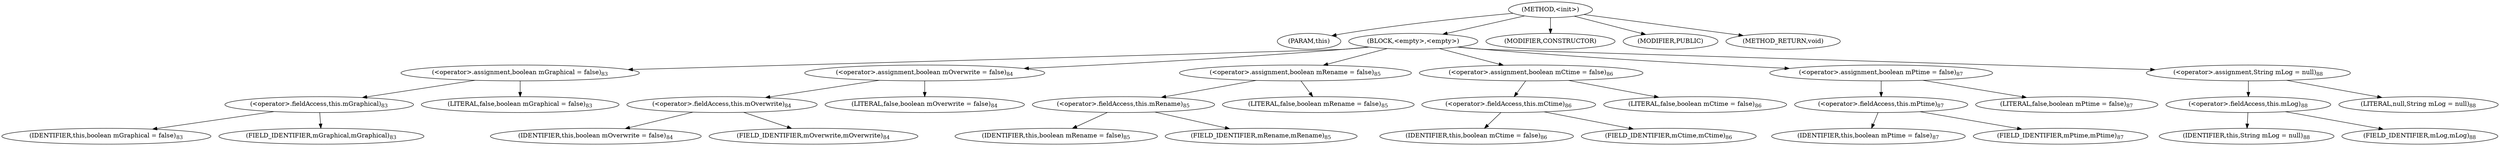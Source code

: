 digraph "&lt;init&gt;" {  
"389" [label = <(METHOD,&lt;init&gt;)> ]
"390" [label = <(PARAM,this)> ]
"391" [label = <(BLOCK,&lt;empty&gt;,&lt;empty&gt;)> ]
"392" [label = <(&lt;operator&gt;.assignment,boolean mGraphical = false)<SUB>83</SUB>> ]
"393" [label = <(&lt;operator&gt;.fieldAccess,this.mGraphical)<SUB>83</SUB>> ]
"394" [label = <(IDENTIFIER,this,boolean mGraphical = false)<SUB>83</SUB>> ]
"395" [label = <(FIELD_IDENTIFIER,mGraphical,mGraphical)<SUB>83</SUB>> ]
"396" [label = <(LITERAL,false,boolean mGraphical = false)<SUB>83</SUB>> ]
"397" [label = <(&lt;operator&gt;.assignment,boolean mOverwrite = false)<SUB>84</SUB>> ]
"398" [label = <(&lt;operator&gt;.fieldAccess,this.mOverwrite)<SUB>84</SUB>> ]
"399" [label = <(IDENTIFIER,this,boolean mOverwrite = false)<SUB>84</SUB>> ]
"400" [label = <(FIELD_IDENTIFIER,mOverwrite,mOverwrite)<SUB>84</SUB>> ]
"401" [label = <(LITERAL,false,boolean mOverwrite = false)<SUB>84</SUB>> ]
"402" [label = <(&lt;operator&gt;.assignment,boolean mRename = false)<SUB>85</SUB>> ]
"403" [label = <(&lt;operator&gt;.fieldAccess,this.mRename)<SUB>85</SUB>> ]
"404" [label = <(IDENTIFIER,this,boolean mRename = false)<SUB>85</SUB>> ]
"405" [label = <(FIELD_IDENTIFIER,mRename,mRename)<SUB>85</SUB>> ]
"406" [label = <(LITERAL,false,boolean mRename = false)<SUB>85</SUB>> ]
"407" [label = <(&lt;operator&gt;.assignment,boolean mCtime = false)<SUB>86</SUB>> ]
"408" [label = <(&lt;operator&gt;.fieldAccess,this.mCtime)<SUB>86</SUB>> ]
"409" [label = <(IDENTIFIER,this,boolean mCtime = false)<SUB>86</SUB>> ]
"410" [label = <(FIELD_IDENTIFIER,mCtime,mCtime)<SUB>86</SUB>> ]
"411" [label = <(LITERAL,false,boolean mCtime = false)<SUB>86</SUB>> ]
"412" [label = <(&lt;operator&gt;.assignment,boolean mPtime = false)<SUB>87</SUB>> ]
"413" [label = <(&lt;operator&gt;.fieldAccess,this.mPtime)<SUB>87</SUB>> ]
"414" [label = <(IDENTIFIER,this,boolean mPtime = false)<SUB>87</SUB>> ]
"415" [label = <(FIELD_IDENTIFIER,mPtime,mPtime)<SUB>87</SUB>> ]
"416" [label = <(LITERAL,false,boolean mPtime = false)<SUB>87</SUB>> ]
"417" [label = <(&lt;operator&gt;.assignment,String mLog = null)<SUB>88</SUB>> ]
"418" [label = <(&lt;operator&gt;.fieldAccess,this.mLog)<SUB>88</SUB>> ]
"419" [label = <(IDENTIFIER,this,String mLog = null)<SUB>88</SUB>> ]
"420" [label = <(FIELD_IDENTIFIER,mLog,mLog)<SUB>88</SUB>> ]
"421" [label = <(LITERAL,null,String mLog = null)<SUB>88</SUB>> ]
"422" [label = <(MODIFIER,CONSTRUCTOR)> ]
"423" [label = <(MODIFIER,PUBLIC)> ]
"424" [label = <(METHOD_RETURN,void)> ]
  "389" -> "390" 
  "389" -> "391" 
  "389" -> "422" 
  "389" -> "423" 
  "389" -> "424" 
  "391" -> "392" 
  "391" -> "397" 
  "391" -> "402" 
  "391" -> "407" 
  "391" -> "412" 
  "391" -> "417" 
  "392" -> "393" 
  "392" -> "396" 
  "393" -> "394" 
  "393" -> "395" 
  "397" -> "398" 
  "397" -> "401" 
  "398" -> "399" 
  "398" -> "400" 
  "402" -> "403" 
  "402" -> "406" 
  "403" -> "404" 
  "403" -> "405" 
  "407" -> "408" 
  "407" -> "411" 
  "408" -> "409" 
  "408" -> "410" 
  "412" -> "413" 
  "412" -> "416" 
  "413" -> "414" 
  "413" -> "415" 
  "417" -> "418" 
  "417" -> "421" 
  "418" -> "419" 
  "418" -> "420" 
}

